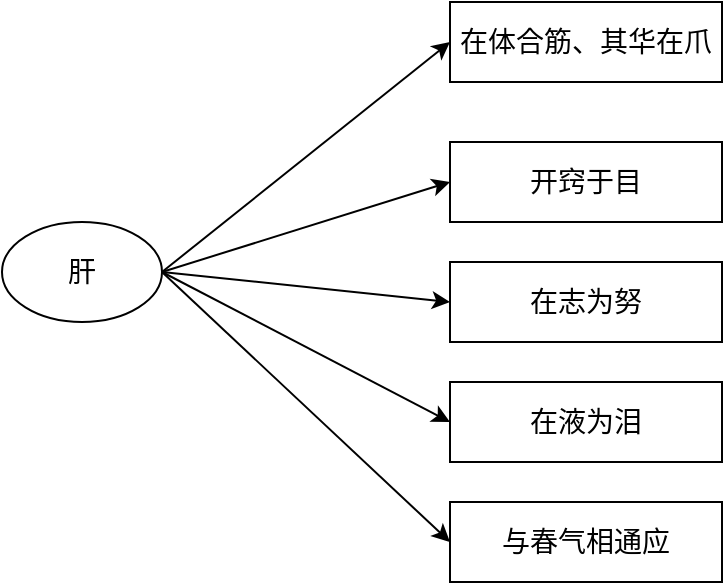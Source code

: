 <mxfile version="22.1.17" type="github">
  <diagram name="第 1 页" id="DiqK2zHsX7JkeJQSn5oS">
    <mxGraphModel dx="1050" dy="557" grid="1" gridSize="10" guides="1" tooltips="1" connect="1" arrows="1" fold="1" page="1" pageScale="1" pageWidth="827" pageHeight="1169" math="0" shadow="0">
      <root>
        <mxCell id="0" />
        <mxCell id="1" parent="0" />
        <mxCell id="WDba8IOxzHIzkoOOqADl-1" value="肝" style="ellipse;whiteSpace=wrap;html=1;fontSize=14;" vertex="1" parent="1">
          <mxGeometry x="160" y="260" width="80" height="50" as="geometry" />
        </mxCell>
        <mxCell id="WDba8IOxzHIzkoOOqADl-4" value="在体合筋、其华在爪" style="text;html=1;align=center;verticalAlign=middle;whiteSpace=wrap;rounded=0;strokeColor=default;fontSize=14;" vertex="1" parent="1">
          <mxGeometry x="384" y="150" width="136" height="40" as="geometry" />
        </mxCell>
        <mxCell id="WDba8IOxzHIzkoOOqADl-5" value="开窍于目" style="text;html=1;align=center;verticalAlign=middle;whiteSpace=wrap;rounded=0;strokeColor=default;fontSize=14;" vertex="1" parent="1">
          <mxGeometry x="384" y="220" width="136" height="40" as="geometry" />
        </mxCell>
        <mxCell id="WDba8IOxzHIzkoOOqADl-9" value="在志为努" style="text;html=1;align=center;verticalAlign=middle;whiteSpace=wrap;rounded=0;strokeColor=default;fontSize=14;" vertex="1" parent="1">
          <mxGeometry x="384" y="280" width="136" height="40" as="geometry" />
        </mxCell>
        <mxCell id="WDba8IOxzHIzkoOOqADl-10" value="在液为泪" style="text;html=1;align=center;verticalAlign=middle;whiteSpace=wrap;rounded=0;strokeColor=default;fontSize=14;" vertex="1" parent="1">
          <mxGeometry x="384" y="340" width="136" height="40" as="geometry" />
        </mxCell>
        <mxCell id="WDba8IOxzHIzkoOOqADl-11" value="与春气相通应" style="text;html=1;align=center;verticalAlign=middle;whiteSpace=wrap;rounded=0;strokeColor=default;fontSize=14;" vertex="1" parent="1">
          <mxGeometry x="384" y="400" width="136" height="40" as="geometry" />
        </mxCell>
        <mxCell id="WDba8IOxzHIzkoOOqADl-12" value="" style="endArrow=classic;html=1;rounded=0;entryX=0;entryY=0.5;entryDx=0;entryDy=0;exitX=1;exitY=0.5;exitDx=0;exitDy=0;" edge="1" parent="1" source="WDba8IOxzHIzkoOOqADl-1" target="WDba8IOxzHIzkoOOqADl-4">
          <mxGeometry width="50" height="50" relative="1" as="geometry">
            <mxPoint x="240" y="290" as="sourcePoint" />
            <mxPoint x="290" y="240" as="targetPoint" />
          </mxGeometry>
        </mxCell>
        <mxCell id="WDba8IOxzHIzkoOOqADl-13" value="" style="endArrow=classic;html=1;rounded=0;entryX=0;entryY=0.5;entryDx=0;entryDy=0;exitX=1;exitY=0.5;exitDx=0;exitDy=0;" edge="1" parent="1" source="WDba8IOxzHIzkoOOqADl-1" target="WDba8IOxzHIzkoOOqADl-5">
          <mxGeometry width="50" height="50" relative="1" as="geometry">
            <mxPoint x="250" y="295" as="sourcePoint" />
            <mxPoint x="394" y="180" as="targetPoint" />
          </mxGeometry>
        </mxCell>
        <mxCell id="WDba8IOxzHIzkoOOqADl-14" value="" style="endArrow=classic;html=1;rounded=0;entryX=0;entryY=0.5;entryDx=0;entryDy=0;exitX=1;exitY=0.5;exitDx=0;exitDy=0;" edge="1" parent="1" source="WDba8IOxzHIzkoOOqADl-1" target="WDba8IOxzHIzkoOOqADl-9">
          <mxGeometry width="50" height="50" relative="1" as="geometry">
            <mxPoint x="260" y="305" as="sourcePoint" />
            <mxPoint x="404" y="190" as="targetPoint" />
          </mxGeometry>
        </mxCell>
        <mxCell id="WDba8IOxzHIzkoOOqADl-15" value="" style="endArrow=classic;html=1;rounded=0;entryX=0;entryY=0.5;entryDx=0;entryDy=0;exitX=1;exitY=0.5;exitDx=0;exitDy=0;" edge="1" parent="1" source="WDba8IOxzHIzkoOOqADl-1" target="WDba8IOxzHIzkoOOqADl-10">
          <mxGeometry width="50" height="50" relative="1" as="geometry">
            <mxPoint x="270" y="315" as="sourcePoint" />
            <mxPoint x="414" y="200" as="targetPoint" />
          </mxGeometry>
        </mxCell>
        <mxCell id="WDba8IOxzHIzkoOOqADl-16" value="" style="endArrow=classic;html=1;rounded=0;entryX=0;entryY=0.5;entryDx=0;entryDy=0;exitX=1;exitY=0.5;exitDx=0;exitDy=0;" edge="1" parent="1" source="WDba8IOxzHIzkoOOqADl-1" target="WDba8IOxzHIzkoOOqADl-11">
          <mxGeometry width="50" height="50" relative="1" as="geometry">
            <mxPoint x="280" y="325" as="sourcePoint" />
            <mxPoint x="424" y="210" as="targetPoint" />
          </mxGeometry>
        </mxCell>
      </root>
    </mxGraphModel>
  </diagram>
</mxfile>
